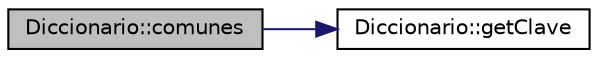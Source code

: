 digraph "Diccionario::comunes"
{
  edge [fontname="Helvetica",fontsize="10",labelfontname="Helvetica",labelfontsize="10"];
  node [fontname="Helvetica",fontsize="10",shape=record];
  rankdir="LR";
  Node0 [label="Diccionario::comunes",height=0.2,width=0.4,color="black", fillcolor="grey75", style="filled", fontcolor="black"];
  Node0 -> Node1 [color="midnightblue",fontsize="10",style="solid",fontname="Helvetica"];
  Node1 [label="Diccionario::getClave",height=0.2,width=0.4,color="black", fillcolor="white", style="filled",URL="$classDiccionario.html#a1e70807b9a2730e0d23cb7511da4536a",tooltip="Consultor de la clave asociada a un iterador. "];
}
